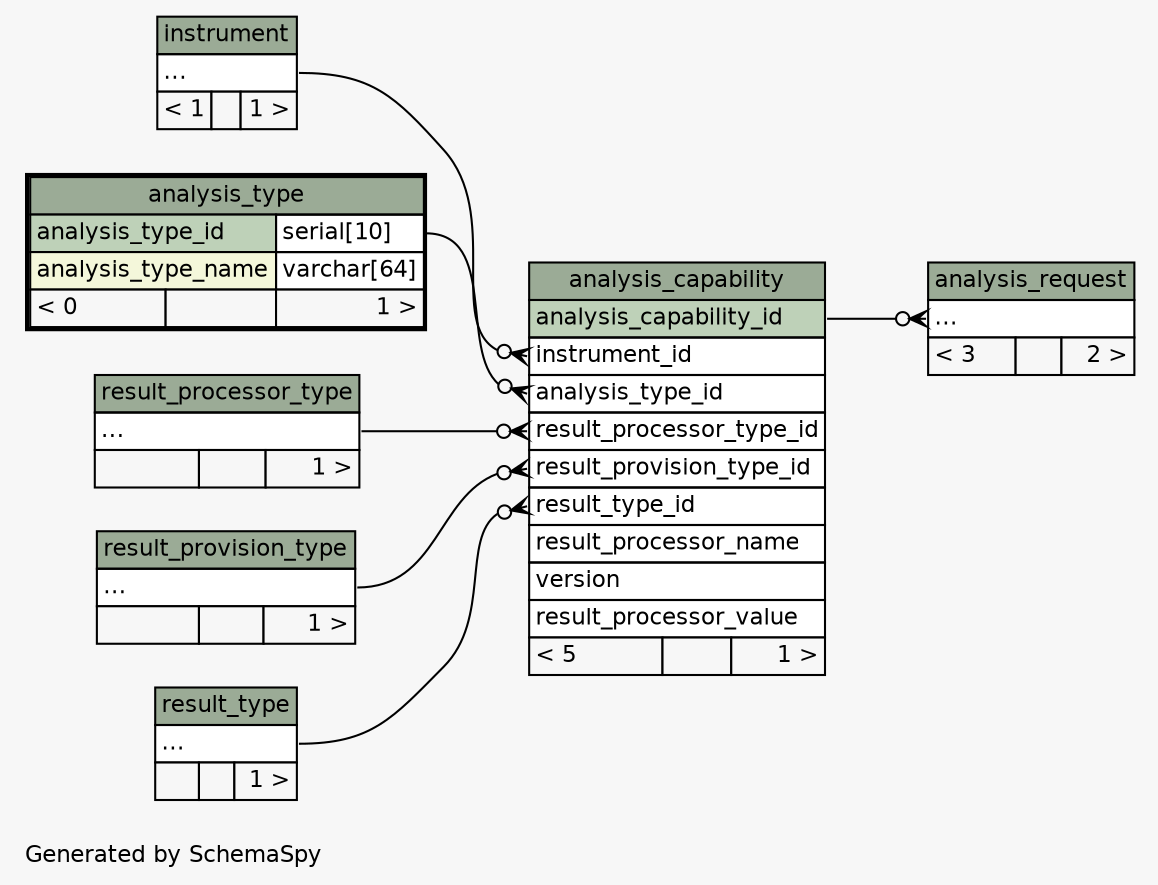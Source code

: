 // dot 2.38.0 on Linux 3.16.0-4-amd64
// SchemaSpy rev 590
digraph "twoDegreesRelationshipsDiagram" {
  graph [
    rankdir="RL"
    bgcolor="#f7f7f7"
    label="\nGenerated by SchemaSpy"
    labeljust="l"
    nodesep="0.18"
    ranksep="0.46"
    fontname="Helvetica"
    fontsize="11"
  ];
  node [
    fontname="Helvetica"
    fontsize="11"
    shape="plaintext"
  ];
  edge [
    arrowsize="0.8"
  ];
  "analysis_capability":"analysis_type_id":w -> "analysis_type":"analysis_type_id.type":e [arrowhead=none dir=back arrowtail=crowodot];
  "analysis_capability":"instrument_id":w -> "instrument":"elipses":e [arrowhead=none dir=back arrowtail=crowodot];
  "analysis_capability":"result_processor_type_id":w -> "result_processor_type":"elipses":e [arrowhead=none dir=back arrowtail=crowodot];
  "analysis_capability":"result_provision_type_id":w -> "result_provision_type":"elipses":e [arrowhead=none dir=back arrowtail=crowodot];
  "analysis_capability":"result_type_id":w -> "result_type":"elipses":e [arrowhead=none dir=back arrowtail=crowodot];
  "analysis_request":"elipses":w -> "analysis_capability":"analysis_capability_id":e [arrowhead=none dir=back arrowtail=crowodot];
  "analysis_capability" [
    label=<
    <TABLE BORDER="0" CELLBORDER="1" CELLSPACING="0" BGCOLOR="#ffffff">
      <TR><TD COLSPAN="3" BGCOLOR="#9bab96" ALIGN="CENTER">analysis_capability</TD></TR>
      <TR><TD PORT="analysis_capability_id" COLSPAN="3" BGCOLOR="#bed1b8" ALIGN="LEFT">analysis_capability_id</TD></TR>
      <TR><TD PORT="instrument_id" COLSPAN="3" ALIGN="LEFT">instrument_id</TD></TR>
      <TR><TD PORT="analysis_type_id" COLSPAN="3" ALIGN="LEFT">analysis_type_id</TD></TR>
      <TR><TD PORT="result_processor_type_id" COLSPAN="3" ALIGN="LEFT">result_processor_type_id</TD></TR>
      <TR><TD PORT="result_provision_type_id" COLSPAN="3" ALIGN="LEFT">result_provision_type_id</TD></TR>
      <TR><TD PORT="result_type_id" COLSPAN="3" ALIGN="LEFT">result_type_id</TD></TR>
      <TR><TD PORT="result_processor_name" COLSPAN="3" ALIGN="LEFT">result_processor_name</TD></TR>
      <TR><TD PORT="version" COLSPAN="3" ALIGN="LEFT">version</TD></TR>
      <TR><TD PORT="result_processor_value" COLSPAN="3" ALIGN="LEFT">result_processor_value</TD></TR>
      <TR><TD ALIGN="LEFT" BGCOLOR="#f7f7f7">&lt; 5</TD><TD ALIGN="RIGHT" BGCOLOR="#f7f7f7">  </TD><TD ALIGN="RIGHT" BGCOLOR="#f7f7f7">1 &gt;</TD></TR>
    </TABLE>>
    URL="analysis_capability.html"
    tooltip="analysis_capability"
  ];
  "analysis_request" [
    label=<
    <TABLE BORDER="0" CELLBORDER="1" CELLSPACING="0" BGCOLOR="#ffffff">
      <TR><TD COLSPAN="3" BGCOLOR="#9bab96" ALIGN="CENTER">analysis_request</TD></TR>
      <TR><TD PORT="elipses" COLSPAN="3" ALIGN="LEFT">...</TD></TR>
      <TR><TD ALIGN="LEFT" BGCOLOR="#f7f7f7">&lt; 3</TD><TD ALIGN="RIGHT" BGCOLOR="#f7f7f7">  </TD><TD ALIGN="RIGHT" BGCOLOR="#f7f7f7">2 &gt;</TD></TR>
    </TABLE>>
    URL="analysis_request.html"
    tooltip="analysis_request"
  ];
  "analysis_type" [
    label=<
    <TABLE BORDER="2" CELLBORDER="1" CELLSPACING="0" BGCOLOR="#ffffff">
      <TR><TD COLSPAN="3" BGCOLOR="#9bab96" ALIGN="CENTER">analysis_type</TD></TR>
      <TR><TD PORT="analysis_type_id" COLSPAN="2" BGCOLOR="#bed1b8" ALIGN="LEFT">analysis_type_id</TD><TD PORT="analysis_type_id.type" ALIGN="LEFT">serial[10]</TD></TR>
      <TR><TD PORT="analysis_type_name" COLSPAN="2" BGCOLOR="#f4f7da" ALIGN="LEFT">analysis_type_name</TD><TD PORT="analysis_type_name.type" ALIGN="LEFT">varchar[64]</TD></TR>
      <TR><TD ALIGN="LEFT" BGCOLOR="#f7f7f7">&lt; 0</TD><TD ALIGN="RIGHT" BGCOLOR="#f7f7f7">  </TD><TD ALIGN="RIGHT" BGCOLOR="#f7f7f7">1 &gt;</TD></TR>
    </TABLE>>
    URL="analysis_type.html"
    tooltip="analysis_type"
  ];
  "instrument" [
    label=<
    <TABLE BORDER="0" CELLBORDER="1" CELLSPACING="0" BGCOLOR="#ffffff">
      <TR><TD COLSPAN="3" BGCOLOR="#9bab96" ALIGN="CENTER">instrument</TD></TR>
      <TR><TD PORT="elipses" COLSPAN="3" ALIGN="LEFT">...</TD></TR>
      <TR><TD ALIGN="LEFT" BGCOLOR="#f7f7f7">&lt; 1</TD><TD ALIGN="RIGHT" BGCOLOR="#f7f7f7">  </TD><TD ALIGN="RIGHT" BGCOLOR="#f7f7f7">1 &gt;</TD></TR>
    </TABLE>>
    URL="instrument.html"
    tooltip="instrument"
  ];
  "result_processor_type" [
    label=<
    <TABLE BORDER="0" CELLBORDER="1" CELLSPACING="0" BGCOLOR="#ffffff">
      <TR><TD COLSPAN="3" BGCOLOR="#9bab96" ALIGN="CENTER">result_processor_type</TD></TR>
      <TR><TD PORT="elipses" COLSPAN="3" ALIGN="LEFT">...</TD></TR>
      <TR><TD ALIGN="LEFT" BGCOLOR="#f7f7f7">  </TD><TD ALIGN="RIGHT" BGCOLOR="#f7f7f7">  </TD><TD ALIGN="RIGHT" BGCOLOR="#f7f7f7">1 &gt;</TD></TR>
    </TABLE>>
    URL="result_processor_type.html"
    tooltip="result_processor_type"
  ];
  "result_provision_type" [
    label=<
    <TABLE BORDER="0" CELLBORDER="1" CELLSPACING="0" BGCOLOR="#ffffff">
      <TR><TD COLSPAN="3" BGCOLOR="#9bab96" ALIGN="CENTER">result_provision_type</TD></TR>
      <TR><TD PORT="elipses" COLSPAN="3" ALIGN="LEFT">...</TD></TR>
      <TR><TD ALIGN="LEFT" BGCOLOR="#f7f7f7">  </TD><TD ALIGN="RIGHT" BGCOLOR="#f7f7f7">  </TD><TD ALIGN="RIGHT" BGCOLOR="#f7f7f7">1 &gt;</TD></TR>
    </TABLE>>
    URL="result_provision_type.html"
    tooltip="result_provision_type"
  ];
  "result_type" [
    label=<
    <TABLE BORDER="0" CELLBORDER="1" CELLSPACING="0" BGCOLOR="#ffffff">
      <TR><TD COLSPAN="3" BGCOLOR="#9bab96" ALIGN="CENTER">result_type</TD></TR>
      <TR><TD PORT="elipses" COLSPAN="3" ALIGN="LEFT">...</TD></TR>
      <TR><TD ALIGN="LEFT" BGCOLOR="#f7f7f7">  </TD><TD ALIGN="RIGHT" BGCOLOR="#f7f7f7">  </TD><TD ALIGN="RIGHT" BGCOLOR="#f7f7f7">1 &gt;</TD></TR>
    </TABLE>>
    URL="result_type.html"
    tooltip="result_type"
  ];
}
